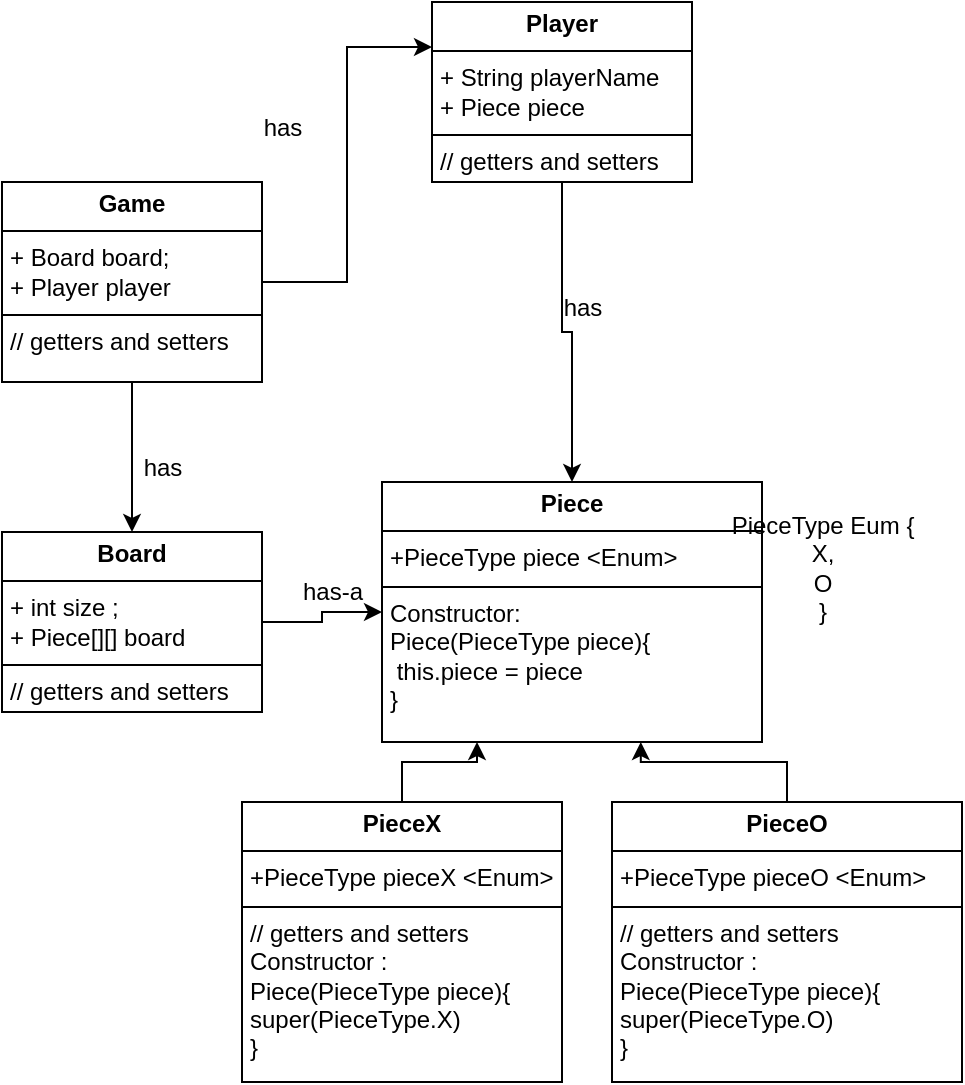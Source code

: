 <mxfile version="27.1.5">
  <diagram name="Page-1" id="RH9fd915dS0JCxUIfWFl">
    <mxGraphModel dx="1215" dy="672" grid="1" gridSize="10" guides="1" tooltips="1" connect="1" arrows="1" fold="1" page="1" pageScale="1" pageWidth="827" pageHeight="1169" math="0" shadow="0">
      <root>
        <mxCell id="0" />
        <mxCell id="1" parent="0" />
        <mxCell id="T3vx0A5gtFhFNiu5xVaa-1" value="&lt;p style=&quot;margin:0px;margin-top:4px;text-align:center;&quot;&gt;&lt;b&gt;Piece&lt;/b&gt;&lt;/p&gt;&lt;hr size=&quot;1&quot; style=&quot;border-style:solid;&quot;&gt;&lt;p style=&quot;margin:0px;margin-left:4px;&quot;&gt;+PieceType piece &amp;lt;Enum&amp;gt;&lt;/p&gt;&lt;hr size=&quot;1&quot; style=&quot;border-style:solid;&quot;&gt;&lt;p style=&quot;margin:0px;margin-left:4px;&quot;&gt;Constructor:&lt;/p&gt;&lt;p style=&quot;margin:0px;margin-left:4px;&quot;&gt;Piece(PieceType piece){&lt;/p&gt;&lt;p style=&quot;margin:0px;margin-left:4px;&quot;&gt;&amp;nbsp;this.piece = piece&lt;/p&gt;&lt;p style=&quot;margin:0px;margin-left:4px;&quot;&gt;}&lt;/p&gt;" style="verticalAlign=top;align=left;overflow=fill;html=1;whiteSpace=wrap;" vertex="1" parent="1">
          <mxGeometry x="590" y="470" width="190" height="130" as="geometry" />
        </mxCell>
        <mxCell id="T3vx0A5gtFhFNiu5xVaa-3" style="edgeStyle=orthogonalEdgeStyle;rounded=0;orthogonalLoop=1;jettySize=auto;html=1;entryX=0;entryY=0.5;entryDx=0;entryDy=0;" edge="1" parent="1" source="T3vx0A5gtFhFNiu5xVaa-2" target="T3vx0A5gtFhFNiu5xVaa-1">
          <mxGeometry relative="1" as="geometry" />
        </mxCell>
        <mxCell id="T3vx0A5gtFhFNiu5xVaa-2" value="&lt;p style=&quot;margin:0px;margin-top:4px;text-align:center;&quot;&gt;&lt;b&gt;Board&lt;/b&gt;&lt;/p&gt;&lt;hr size=&quot;1&quot; style=&quot;border-style:solid;&quot;&gt;&lt;p style=&quot;margin:0px;margin-left:4px;&quot;&gt;+ int size ;&lt;/p&gt;&lt;p style=&quot;margin:0px;margin-left:4px;&quot;&gt;+ Piece[][] board&lt;/p&gt;&lt;hr size=&quot;1&quot; style=&quot;border-style:solid;&quot;&gt;&lt;p style=&quot;margin:0px;margin-left:4px;&quot;&gt;// getters and setters&lt;/p&gt;" style="verticalAlign=top;align=left;overflow=fill;html=1;whiteSpace=wrap;" vertex="1" parent="1">
          <mxGeometry x="400" y="495" width="130" height="90" as="geometry" />
        </mxCell>
        <mxCell id="T3vx0A5gtFhFNiu5xVaa-4" value="has-a" style="text;html=1;align=center;verticalAlign=middle;resizable=0;points=[];autosize=1;strokeColor=none;fillColor=none;" vertex="1" parent="1">
          <mxGeometry x="540" y="510" width="50" height="30" as="geometry" />
        </mxCell>
        <mxCell id="T3vx0A5gtFhFNiu5xVaa-6" value="" style="edgeStyle=orthogonalEdgeStyle;rounded=0;orthogonalLoop=1;jettySize=auto;html=1;" edge="1" parent="1" source="T3vx0A5gtFhFNiu5xVaa-5" target="T3vx0A5gtFhFNiu5xVaa-2">
          <mxGeometry relative="1" as="geometry" />
        </mxCell>
        <mxCell id="T3vx0A5gtFhFNiu5xVaa-9" style="edgeStyle=orthogonalEdgeStyle;rounded=0;orthogonalLoop=1;jettySize=auto;html=1;entryX=0;entryY=0.25;entryDx=0;entryDy=0;" edge="1" parent="1" source="T3vx0A5gtFhFNiu5xVaa-5" target="T3vx0A5gtFhFNiu5xVaa-7">
          <mxGeometry relative="1" as="geometry" />
        </mxCell>
        <mxCell id="T3vx0A5gtFhFNiu5xVaa-5" value="&lt;p style=&quot;margin:0px;margin-top:4px;text-align:center;&quot;&gt;&lt;b&gt;Game&lt;/b&gt;&lt;/p&gt;&lt;hr size=&quot;1&quot; style=&quot;border-style:solid;&quot;&gt;&lt;p style=&quot;margin:0px;margin-left:4px;&quot;&gt;+ Board board;&lt;/p&gt;&lt;p style=&quot;margin:0px;margin-left:4px;&quot;&gt;+ Player player&lt;/p&gt;&lt;hr size=&quot;1&quot; style=&quot;border-style:solid;&quot;&gt;&lt;p style=&quot;margin:0px;margin-left:4px;&quot;&gt;// getters and setters&lt;/p&gt;" style="verticalAlign=top;align=left;overflow=fill;html=1;whiteSpace=wrap;" vertex="1" parent="1">
          <mxGeometry x="400" y="320" width="130" height="100" as="geometry" />
        </mxCell>
        <mxCell id="T3vx0A5gtFhFNiu5xVaa-15" style="edgeStyle=orthogonalEdgeStyle;rounded=0;orthogonalLoop=1;jettySize=auto;html=1;entryX=0.5;entryY=0;entryDx=0;entryDy=0;" edge="1" parent="1" source="T3vx0A5gtFhFNiu5xVaa-7" target="T3vx0A5gtFhFNiu5xVaa-1">
          <mxGeometry relative="1" as="geometry" />
        </mxCell>
        <mxCell id="T3vx0A5gtFhFNiu5xVaa-7" value="&lt;p style=&quot;margin:0px;margin-top:4px;text-align:center;&quot;&gt;&lt;b&gt;Player&lt;/b&gt;&lt;/p&gt;&lt;hr size=&quot;1&quot; style=&quot;border-style:solid;&quot;&gt;&lt;p style=&quot;margin:0px;margin-left:4px;&quot;&gt;+ String playerName&lt;/p&gt;&lt;p style=&quot;margin:0px;margin-left:4px;&quot;&gt;+ Piece piece&lt;/p&gt;&lt;hr size=&quot;1&quot; style=&quot;border-style:solid;&quot;&gt;&lt;p style=&quot;margin:0px;margin-left:4px;&quot;&gt;// getters and setters&lt;/p&gt;" style="verticalAlign=top;align=left;overflow=fill;html=1;whiteSpace=wrap;" vertex="1" parent="1">
          <mxGeometry x="615" y="230" width="130" height="90" as="geometry" />
        </mxCell>
        <mxCell id="T3vx0A5gtFhFNiu5xVaa-10" value="PieceType Eum {&lt;div&gt;X,&lt;/div&gt;&lt;div&gt;O&lt;/div&gt;&lt;div&gt;}&lt;/div&gt;" style="text;html=1;align=center;verticalAlign=middle;resizable=0;points=[];autosize=1;strokeColor=none;fillColor=none;" vertex="1" parent="1">
          <mxGeometry x="755" y="478" width="110" height="70" as="geometry" />
        </mxCell>
        <mxCell id="T3vx0A5gtFhFNiu5xVaa-13" style="edgeStyle=orthogonalEdgeStyle;rounded=0;orthogonalLoop=1;jettySize=auto;html=1;entryX=0.25;entryY=1;entryDx=0;entryDy=0;" edge="1" parent="1" source="T3vx0A5gtFhFNiu5xVaa-11" target="T3vx0A5gtFhFNiu5xVaa-1">
          <mxGeometry relative="1" as="geometry" />
        </mxCell>
        <mxCell id="T3vx0A5gtFhFNiu5xVaa-11" value="&lt;p style=&quot;margin:0px;margin-top:4px;text-align:center;&quot;&gt;&lt;b&gt;PieceX&lt;/b&gt;&lt;/p&gt;&lt;hr size=&quot;1&quot; style=&quot;border-style:solid;&quot;&gt;&lt;p style=&quot;margin:0px;margin-left:4px;&quot;&gt;+PieceType pieceX &amp;lt;Enum&amp;gt;&lt;/p&gt;&lt;hr size=&quot;1&quot; style=&quot;border-style:solid;&quot;&gt;&lt;p style=&quot;margin:0px;margin-left:4px;&quot;&gt;// getters and setters&lt;/p&gt;&lt;p style=&quot;margin:0px;margin-left:4px;&quot;&gt;Constructor :&lt;/p&gt;&lt;p style=&quot;margin:0px;margin-left:4px;&quot;&gt;Piece(PieceType piece){&lt;/p&gt;&lt;p style=&quot;margin:0px;margin-left:4px;&quot;&gt;super(PieceType.X)&lt;/p&gt;&lt;p style=&quot;margin:0px;margin-left:4px;&quot;&gt;}&lt;/p&gt;" style="verticalAlign=top;align=left;overflow=fill;html=1;whiteSpace=wrap;" vertex="1" parent="1">
          <mxGeometry x="520" y="630" width="160" height="140" as="geometry" />
        </mxCell>
        <mxCell id="T3vx0A5gtFhFNiu5xVaa-12" value="&lt;p style=&quot;margin:0px;margin-top:4px;text-align:center;&quot;&gt;&lt;b&gt;PieceO&lt;/b&gt;&lt;/p&gt;&lt;hr size=&quot;1&quot; style=&quot;border-style:solid;&quot;&gt;&lt;p style=&quot;margin:0px;margin-left:4px;&quot;&gt;+PieceType pieceO &amp;lt;Enum&amp;gt;&lt;/p&gt;&lt;hr size=&quot;1&quot; style=&quot;border-style:solid;&quot;&gt;&lt;p style=&quot;margin:0px;margin-left:4px;&quot;&gt;// getters and setters&lt;/p&gt;&lt;p style=&quot;margin: 0px 0px 0px 4px;&quot;&gt;Constructor :&lt;/p&gt;&lt;p style=&quot;margin: 0px 0px 0px 4px;&quot;&gt;Piece(PieceType piece){&lt;/p&gt;&lt;p style=&quot;margin: 0px 0px 0px 4px;&quot;&gt;super(PieceType.O)&lt;/p&gt;&lt;p style=&quot;margin: 0px 0px 0px 4px;&quot;&gt;}&lt;/p&gt;" style="verticalAlign=top;align=left;overflow=fill;html=1;whiteSpace=wrap;" vertex="1" parent="1">
          <mxGeometry x="705" y="630" width="175" height="140" as="geometry" />
        </mxCell>
        <mxCell id="T3vx0A5gtFhFNiu5xVaa-14" style="edgeStyle=orthogonalEdgeStyle;rounded=0;orthogonalLoop=1;jettySize=auto;html=1;entryX=0.681;entryY=1;entryDx=0;entryDy=0;entryPerimeter=0;" edge="1" parent="1" source="T3vx0A5gtFhFNiu5xVaa-12" target="T3vx0A5gtFhFNiu5xVaa-1">
          <mxGeometry relative="1" as="geometry" />
        </mxCell>
        <mxCell id="T3vx0A5gtFhFNiu5xVaa-16" value="has" style="text;html=1;align=center;verticalAlign=middle;resizable=0;points=[];autosize=1;strokeColor=none;fillColor=none;" vertex="1" parent="1">
          <mxGeometry x="520" y="278" width="40" height="30" as="geometry" />
        </mxCell>
        <mxCell id="T3vx0A5gtFhFNiu5xVaa-17" value="has" style="text;html=1;align=center;verticalAlign=middle;resizable=0;points=[];autosize=1;strokeColor=none;fillColor=none;" vertex="1" parent="1">
          <mxGeometry x="460" y="448" width="40" height="30" as="geometry" />
        </mxCell>
        <mxCell id="T3vx0A5gtFhFNiu5xVaa-18" value="has" style="text;html=1;align=center;verticalAlign=middle;resizable=0;points=[];autosize=1;strokeColor=none;fillColor=none;" vertex="1" parent="1">
          <mxGeometry x="670" y="368" width="40" height="30" as="geometry" />
        </mxCell>
      </root>
    </mxGraphModel>
  </diagram>
</mxfile>
